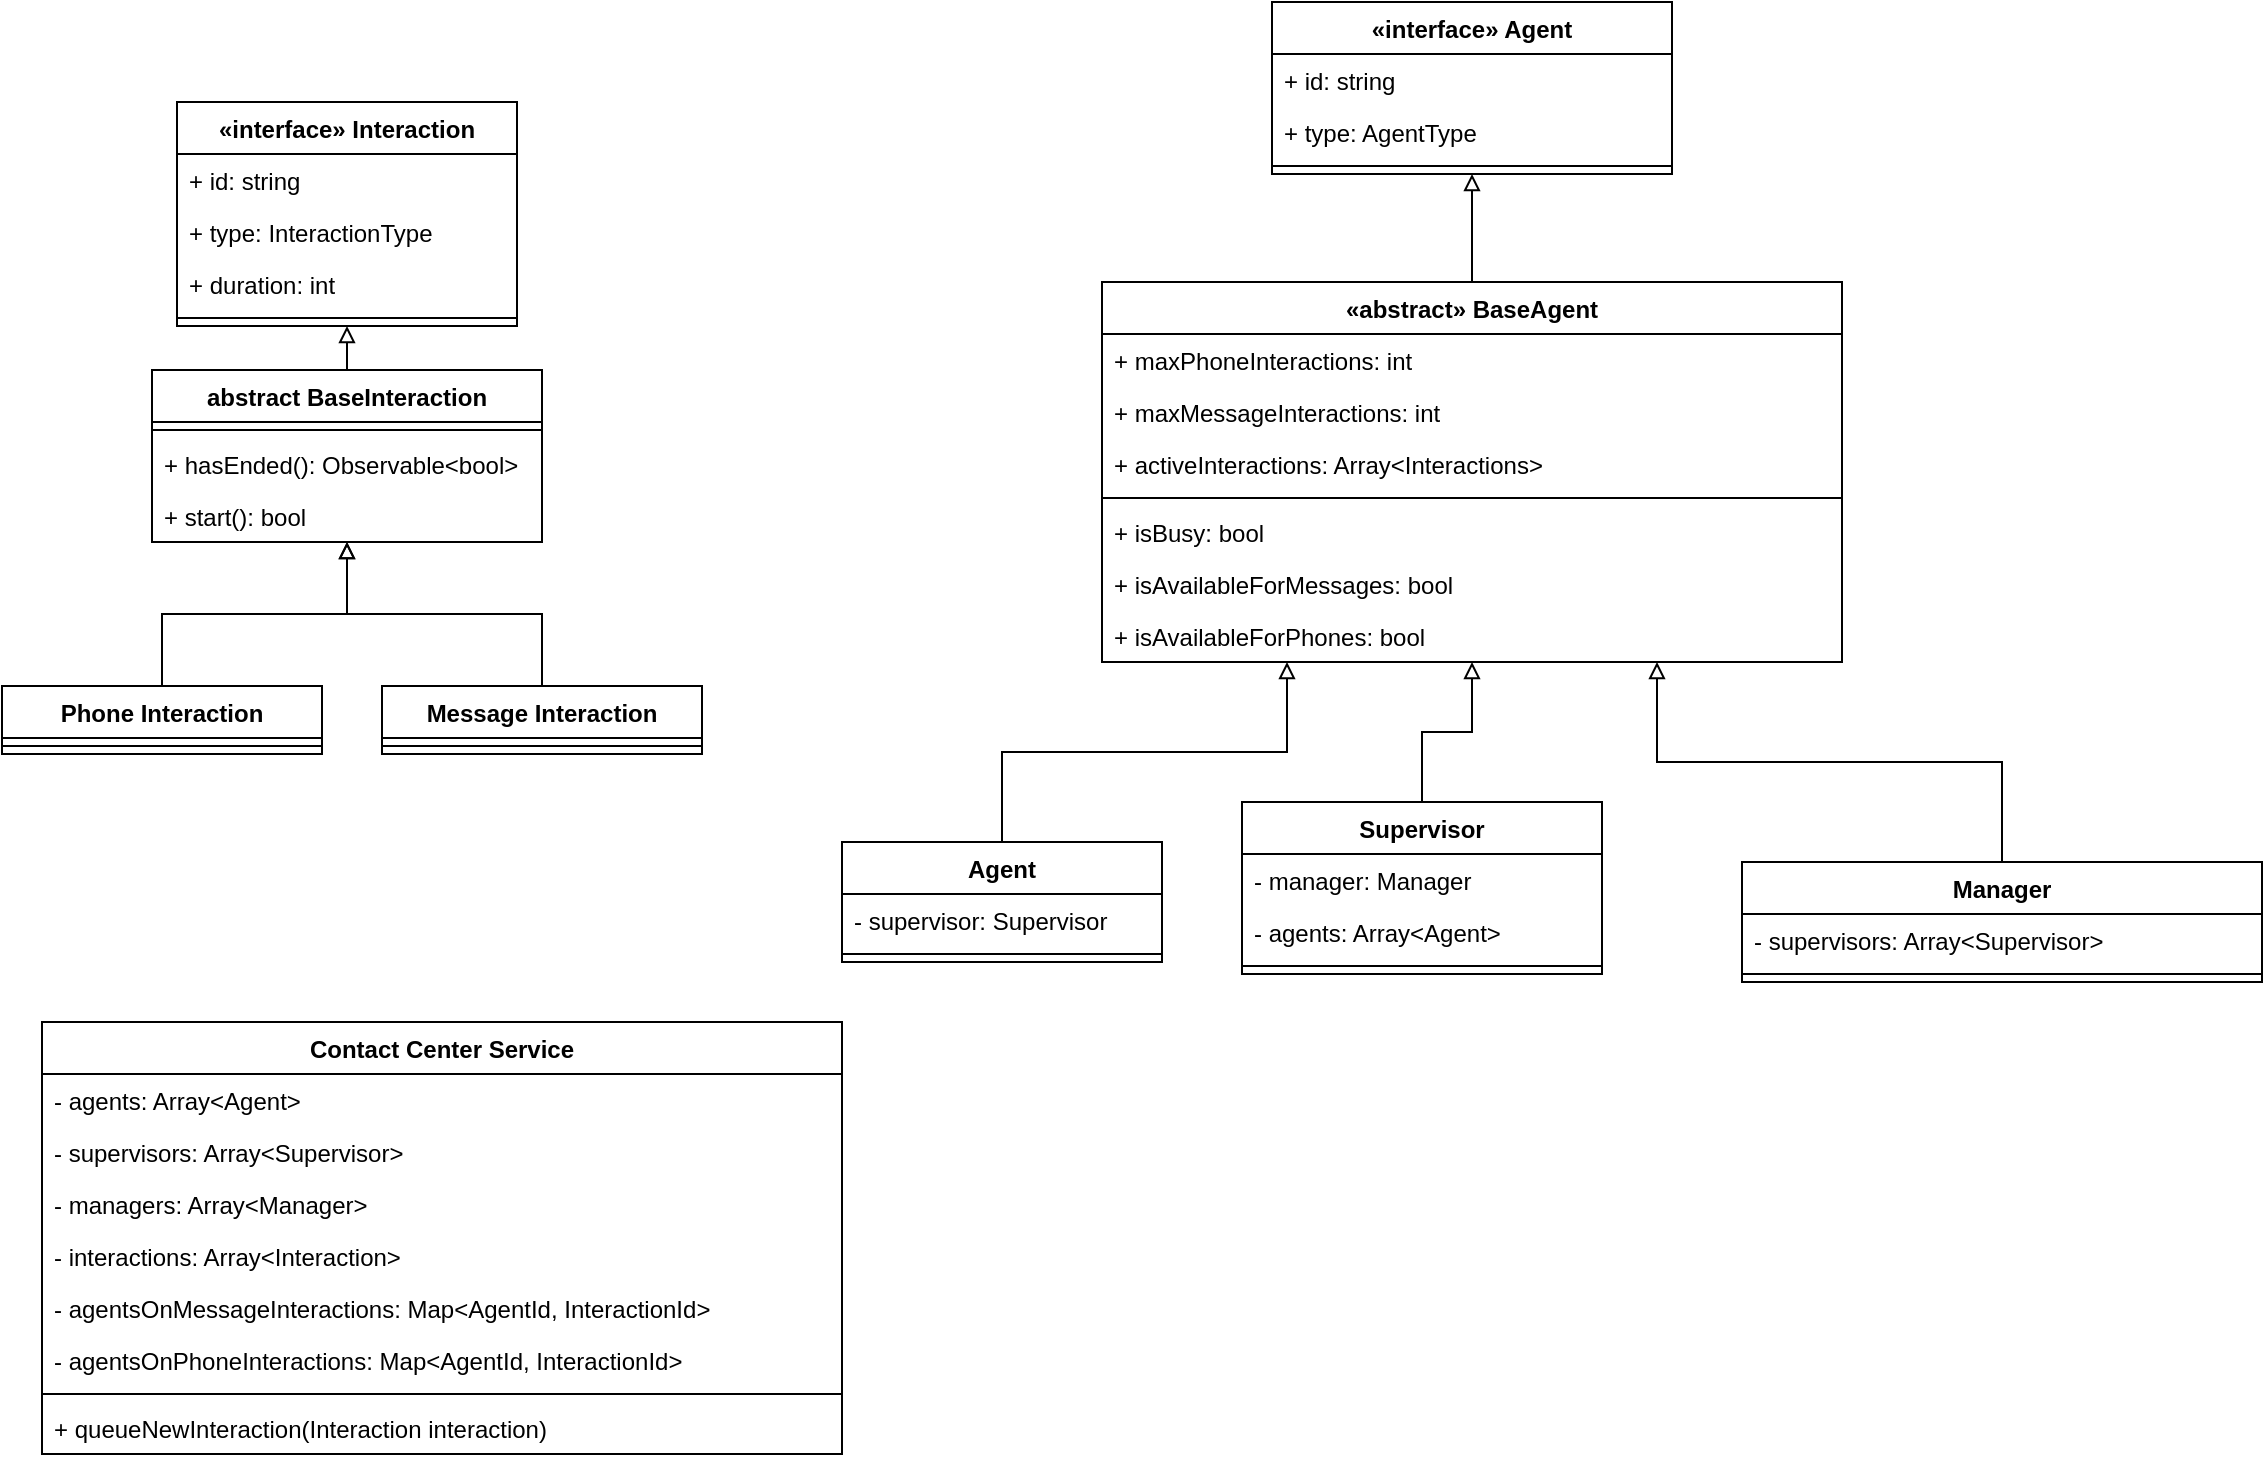 <mxfile version="14.9.6" type="device" pages="2"><diagram id="9mXvaVSuT-yr561JVfZQ" name="Classes"><mxGraphModel dx="1086" dy="1906" grid="1" gridSize="10" guides="1" tooltips="1" connect="1" arrows="1" fold="1" page="1" pageScale="1" pageWidth="850" pageHeight="1100" math="0" shadow="0"><root><mxCell id="0"/><mxCell id="1" parent="0"/><mxCell id="VfbLvijLUW6u_aJ8UXOx-10" style="edgeStyle=orthogonalEdgeStyle;rounded=0;orthogonalLoop=1;jettySize=auto;html=1;startArrow=none;startFill=0;endArrow=block;endFill=0;" parent="1" source="rVlFmZ7Iy4KIFGHd2SEh-2" target="VfbLvijLUW6u_aJ8UXOx-1" edge="1"><mxGeometry relative="1" as="geometry"/></mxCell><mxCell id="rVlFmZ7Iy4KIFGHd2SEh-2" value="Message Interaction" style="swimlane;fontStyle=1;align=center;verticalAlign=top;childLayout=stackLayout;horizontal=1;startSize=26;horizontalStack=0;resizeParent=1;resizeParentMax=0;resizeLast=0;collapsible=1;marginBottom=0;" parent="1" vertex="1"><mxGeometry x="230" y="172" width="160" height="34" as="geometry"/></mxCell><mxCell id="rVlFmZ7Iy4KIFGHd2SEh-4" value="" style="line;strokeWidth=1;fillColor=none;align=left;verticalAlign=middle;spacingTop=-1;spacingLeft=3;spacingRight=3;rotatable=0;labelPosition=right;points=[];portConstraint=eastwest;" parent="rVlFmZ7Iy4KIFGHd2SEh-2" vertex="1"><mxGeometry y="26" width="160" height="8" as="geometry"/></mxCell><mxCell id="VfbLvijLUW6u_aJ8UXOx-11" style="edgeStyle=orthogonalEdgeStyle;rounded=0;orthogonalLoop=1;jettySize=auto;html=1;startArrow=none;startFill=0;endArrow=block;endFill=0;" parent="1" source="rVlFmZ7Iy4KIFGHd2SEh-6" target="VfbLvijLUW6u_aJ8UXOx-1" edge="1"><mxGeometry relative="1" as="geometry"/></mxCell><mxCell id="rVlFmZ7Iy4KIFGHd2SEh-6" value="Phone Interaction" style="swimlane;fontStyle=1;align=center;verticalAlign=top;childLayout=stackLayout;horizontal=1;startSize=26;horizontalStack=0;resizeParent=1;resizeParentMax=0;resizeLast=0;collapsible=1;marginBottom=0;" parent="1" vertex="1"><mxGeometry x="40" y="172" width="160" height="34" as="geometry"/></mxCell><mxCell id="rVlFmZ7Iy4KIFGHd2SEh-8" value="" style="line;strokeWidth=1;fillColor=none;align=left;verticalAlign=middle;spacingTop=-1;spacingLeft=3;spacingRight=3;rotatable=0;labelPosition=right;points=[];portConstraint=eastwest;" parent="rVlFmZ7Iy4KIFGHd2SEh-6" vertex="1"><mxGeometry y="26" width="160" height="8" as="geometry"/></mxCell><mxCell id="rVlFmZ7Iy4KIFGHd2SEh-12" value="Agent" style="swimlane;fontStyle=1;align=center;verticalAlign=top;childLayout=stackLayout;horizontal=1;startSize=26;horizontalStack=0;resizeParent=1;resizeParentMax=0;resizeLast=0;collapsible=1;marginBottom=0;" parent="1" vertex="1"><mxGeometry x="460" y="250" width="160" height="60" as="geometry"/></mxCell><mxCell id="rVlFmZ7Iy4KIFGHd2SEh-13" value="- supervisor: Supervisor" style="text;strokeColor=none;fillColor=none;align=left;verticalAlign=top;spacingLeft=4;spacingRight=4;overflow=hidden;rotatable=0;points=[[0,0.5],[1,0.5]];portConstraint=eastwest;" parent="rVlFmZ7Iy4KIFGHd2SEh-12" vertex="1"><mxGeometry y="26" width="160" height="26" as="geometry"/></mxCell><mxCell id="rVlFmZ7Iy4KIFGHd2SEh-14" value="" style="line;strokeWidth=1;fillColor=none;align=left;verticalAlign=middle;spacingTop=-1;spacingLeft=3;spacingRight=3;rotatable=0;labelPosition=right;points=[];portConstraint=eastwest;" parent="rVlFmZ7Iy4KIFGHd2SEh-12" vertex="1"><mxGeometry y="52" width="160" height="8" as="geometry"/></mxCell><mxCell id="bqos2zg2RV2krhV23c68-33" style="edgeStyle=orthogonalEdgeStyle;rounded=0;orthogonalLoop=1;jettySize=auto;html=1;exitX=0.5;exitY=0;exitDx=0;exitDy=0;startArrow=none;startFill=0;endArrow=block;endFill=0;" parent="1" source="rVlFmZ7Iy4KIFGHd2SEh-16" target="rVlFmZ7Iy4KIFGHd2SEh-28" edge="1"><mxGeometry relative="1" as="geometry"/></mxCell><mxCell id="rVlFmZ7Iy4KIFGHd2SEh-16" value="Supervisor" style="swimlane;fontStyle=1;align=center;verticalAlign=top;childLayout=stackLayout;horizontal=1;startSize=26;horizontalStack=0;resizeParent=1;resizeParentMax=0;resizeLast=0;collapsible=1;marginBottom=0;" parent="1" vertex="1"><mxGeometry x="660" y="230" width="180" height="86" as="geometry"/></mxCell><mxCell id="rVlFmZ7Iy4KIFGHd2SEh-17" value="- manager: Manager" style="text;strokeColor=none;fillColor=none;align=left;verticalAlign=top;spacingLeft=4;spacingRight=4;overflow=hidden;rotatable=0;points=[[0,0.5],[1,0.5]];portConstraint=eastwest;" parent="rVlFmZ7Iy4KIFGHd2SEh-16" vertex="1"><mxGeometry y="26" width="180" height="26" as="geometry"/></mxCell><mxCell id="bqos2zg2RV2krhV23c68-34" value="- agents: Array&lt;Agent&gt;" style="text;strokeColor=none;fillColor=none;align=left;verticalAlign=top;spacingLeft=4;spacingRight=4;overflow=hidden;rotatable=0;points=[[0,0.5],[1,0.5]];portConstraint=eastwest;" parent="rVlFmZ7Iy4KIFGHd2SEh-16" vertex="1"><mxGeometry y="52" width="180" height="26" as="geometry"/></mxCell><mxCell id="rVlFmZ7Iy4KIFGHd2SEh-18" value="" style="line;strokeWidth=1;fillColor=none;align=left;verticalAlign=middle;spacingTop=-1;spacingLeft=3;spacingRight=3;rotatable=0;labelPosition=right;points=[];portConstraint=eastwest;" parent="rVlFmZ7Iy4KIFGHd2SEh-16" vertex="1"><mxGeometry y="78" width="180" height="8" as="geometry"/></mxCell><mxCell id="rVlFmZ7Iy4KIFGHd2SEh-20" value="Manager" style="swimlane;fontStyle=1;align=center;verticalAlign=top;childLayout=stackLayout;horizontal=1;startSize=26;horizontalStack=0;resizeParent=1;resizeParentMax=0;resizeLast=0;collapsible=1;marginBottom=0;" parent="1" vertex="1"><mxGeometry x="910" y="260" width="260" height="60" as="geometry"/></mxCell><mxCell id="bqos2zg2RV2krhV23c68-36" value="- supervisors: Array&lt;Supervisor&gt;" style="text;strokeColor=none;fillColor=none;align=left;verticalAlign=top;spacingLeft=4;spacingRight=4;overflow=hidden;rotatable=0;points=[[0,0.5],[1,0.5]];portConstraint=eastwest;" parent="rVlFmZ7Iy4KIFGHd2SEh-20" vertex="1"><mxGeometry y="26" width="260" height="26" as="geometry"/></mxCell><mxCell id="rVlFmZ7Iy4KIFGHd2SEh-22" value="" style="line;strokeWidth=1;fillColor=none;align=left;verticalAlign=middle;spacingTop=-1;spacingLeft=3;spacingRight=3;rotatable=0;labelPosition=right;points=[];portConstraint=eastwest;" parent="rVlFmZ7Iy4KIFGHd2SEh-20" vertex="1"><mxGeometry y="52" width="260" height="8" as="geometry"/></mxCell><mxCell id="bqos2zg2RV2krhV23c68-4" style="edgeStyle=orthogonalEdgeStyle;rounded=0;orthogonalLoop=1;jettySize=auto;html=1;exitX=0.25;exitY=1;exitDx=0;exitDy=0;endArrow=none;endFill=0;startArrow=block;startFill=0;" parent="1" source="rVlFmZ7Iy4KIFGHd2SEh-28" target="rVlFmZ7Iy4KIFGHd2SEh-12" edge="1"><mxGeometry relative="1" as="geometry"/></mxCell><mxCell id="bqos2zg2RV2krhV23c68-6" style="edgeStyle=orthogonalEdgeStyle;rounded=0;orthogonalLoop=1;jettySize=auto;html=1;exitX=0.75;exitY=1;exitDx=0;exitDy=0;endArrow=none;endFill=0;startArrow=block;startFill=0;" parent="1" source="rVlFmZ7Iy4KIFGHd2SEh-28" target="rVlFmZ7Iy4KIFGHd2SEh-20" edge="1"><mxGeometry relative="1" as="geometry"/></mxCell><mxCell id="rVlFmZ7Iy4KIFGHd2SEh-28" value="«abstract» BaseAgent" style="swimlane;fontStyle=1;align=center;verticalAlign=top;childLayout=stackLayout;horizontal=1;startSize=26;horizontalStack=0;resizeParent=1;resizeParentMax=0;resizeLast=0;collapsible=1;marginBottom=0;" parent="1" vertex="1"><mxGeometry x="590" y="-30" width="370" height="190" as="geometry"/></mxCell><mxCell id="aWb27PJC8GSQuPGXeeC0-3" value="+ maxPhoneInteractions: int" style="text;strokeColor=none;fillColor=none;align=left;verticalAlign=top;spacingLeft=4;spacingRight=4;overflow=hidden;rotatable=0;points=[[0,0.5],[1,0.5]];portConstraint=eastwest;" parent="rVlFmZ7Iy4KIFGHd2SEh-28" vertex="1"><mxGeometry y="26" width="370" height="26" as="geometry"/></mxCell><mxCell id="rVlFmZ7Iy4KIFGHd2SEh-29" value="+ maxMessageInteractions: int" style="text;strokeColor=none;fillColor=none;align=left;verticalAlign=top;spacingLeft=4;spacingRight=4;overflow=hidden;rotatable=0;points=[[0,0.5],[1,0.5]];portConstraint=eastwest;" parent="rVlFmZ7Iy4KIFGHd2SEh-28" vertex="1"><mxGeometry y="52" width="370" height="26" as="geometry"/></mxCell><mxCell id="aWb27PJC8GSQuPGXeeC0-4" value="+ activeInteractions: Array&lt;Interactions&gt;" style="text;strokeColor=none;fillColor=none;align=left;verticalAlign=top;spacingLeft=4;spacingRight=4;overflow=hidden;rotatable=0;points=[[0,0.5],[1,0.5]];portConstraint=eastwest;" parent="rVlFmZ7Iy4KIFGHd2SEh-28" vertex="1"><mxGeometry y="78" width="370" height="26" as="geometry"/></mxCell><mxCell id="rVlFmZ7Iy4KIFGHd2SEh-30" value="" style="line;strokeWidth=1;fillColor=none;align=left;verticalAlign=middle;spacingTop=-1;spacingLeft=3;spacingRight=3;rotatable=0;labelPosition=right;points=[];portConstraint=eastwest;" parent="rVlFmZ7Iy4KIFGHd2SEh-28" vertex="1"><mxGeometry y="104" width="370" height="8" as="geometry"/></mxCell><mxCell id="aWb27PJC8GSQuPGXeeC0-8" value="+ isBusy: bool" style="text;strokeColor=none;fillColor=none;align=left;verticalAlign=top;spacingLeft=4;spacingRight=4;overflow=hidden;rotatable=0;points=[[0,0.5],[1,0.5]];portConstraint=eastwest;" parent="rVlFmZ7Iy4KIFGHd2SEh-28" vertex="1"><mxGeometry y="112" width="370" height="26" as="geometry"/></mxCell><mxCell id="aWb27PJC8GSQuPGXeeC0-10" value="+ isAvailableForMessages: bool" style="text;strokeColor=none;fillColor=none;align=left;verticalAlign=top;spacingLeft=4;spacingRight=4;overflow=hidden;rotatable=0;points=[[0,0.5],[1,0.5]];portConstraint=eastwest;" parent="rVlFmZ7Iy4KIFGHd2SEh-28" vertex="1"><mxGeometry y="138" width="370" height="26" as="geometry"/></mxCell><mxCell id="aWb27PJC8GSQuPGXeeC0-9" value="+ isAvailableForPhones: bool" style="text;strokeColor=none;fillColor=none;align=left;verticalAlign=top;spacingLeft=4;spacingRight=4;overflow=hidden;rotatable=0;points=[[0,0.5],[1,0.5]];portConstraint=eastwest;" parent="rVlFmZ7Iy4KIFGHd2SEh-28" vertex="1"><mxGeometry y="164" width="370" height="26" as="geometry"/></mxCell><mxCell id="VfbLvijLUW6u_aJ8UXOx-8" style="edgeStyle=orthogonalEdgeStyle;rounded=0;orthogonalLoop=1;jettySize=auto;html=1;exitX=0.5;exitY=1;exitDx=0;exitDy=0;entryX=0.5;entryY=0;entryDx=0;entryDy=0;endArrow=none;endFill=0;startArrow=block;startFill=0;" parent="1" source="rVlFmZ7Iy4KIFGHd2SEh-40" target="VfbLvijLUW6u_aJ8UXOx-1" edge="1"><mxGeometry relative="1" as="geometry"/></mxCell><mxCell id="rVlFmZ7Iy4KIFGHd2SEh-40" value="«interface» Interaction" style="swimlane;fontStyle=1;align=center;verticalAlign=top;childLayout=stackLayout;horizontal=1;startSize=26;horizontalStack=0;resizeParent=1;resizeParentMax=0;resizeLast=0;collapsible=1;marginBottom=0;" parent="1" vertex="1"><mxGeometry x="127.5" y="-120" width="170" height="112" as="geometry"/></mxCell><mxCell id="rVlFmZ7Iy4KIFGHd2SEh-41" value="+ id: string" style="text;strokeColor=none;fillColor=none;align=left;verticalAlign=top;spacingLeft=4;spacingRight=4;overflow=hidden;rotatable=0;points=[[0,0.5],[1,0.5]];portConstraint=eastwest;" parent="rVlFmZ7Iy4KIFGHd2SEh-40" vertex="1"><mxGeometry y="26" width="170" height="26" as="geometry"/></mxCell><mxCell id="aWb27PJC8GSQuPGXeeC0-7" value="+ type: InteractionType" style="text;strokeColor=none;fillColor=none;align=left;verticalAlign=top;spacingLeft=4;spacingRight=4;overflow=hidden;rotatable=0;points=[[0,0.5],[1,0.5]];portConstraint=eastwest;" parent="rVlFmZ7Iy4KIFGHd2SEh-40" vertex="1"><mxGeometry y="52" width="170" height="26" as="geometry"/></mxCell><mxCell id="aWb27PJC8GSQuPGXeeC0-6" value="+ duration: int" style="text;strokeColor=none;fillColor=none;align=left;verticalAlign=top;spacingLeft=4;spacingRight=4;overflow=hidden;rotatable=0;points=[[0,0.5],[1,0.5]];portConstraint=eastwest;" parent="rVlFmZ7Iy4KIFGHd2SEh-40" vertex="1"><mxGeometry y="78" width="170" height="26" as="geometry"/></mxCell><mxCell id="rVlFmZ7Iy4KIFGHd2SEh-42" value="" style="line;strokeWidth=1;fillColor=none;align=left;verticalAlign=middle;spacingTop=-1;spacingLeft=3;spacingRight=3;rotatable=0;labelPosition=right;points=[];portConstraint=eastwest;" parent="rVlFmZ7Iy4KIFGHd2SEh-40" vertex="1"><mxGeometry y="104" width="170" height="8" as="geometry"/></mxCell><mxCell id="bqos2zg2RV2krhV23c68-8" value="Contact Center Service" style="swimlane;fontStyle=1;align=center;verticalAlign=top;childLayout=stackLayout;horizontal=1;startSize=26;horizontalStack=0;resizeParent=1;resizeParentMax=0;resizeLast=0;collapsible=1;marginBottom=0;" parent="1" vertex="1"><mxGeometry x="60" y="340" width="400" height="216" as="geometry"/></mxCell><mxCell id="bqos2zg2RV2krhV23c68-9" value="- agents: Array&lt;Agent&gt;" style="text;strokeColor=none;fillColor=none;align=left;verticalAlign=top;spacingLeft=4;spacingRight=4;overflow=hidden;rotatable=0;points=[[0,0.5],[1,0.5]];portConstraint=eastwest;" parent="bqos2zg2RV2krhV23c68-8" vertex="1"><mxGeometry y="26" width="400" height="26" as="geometry"/></mxCell><mxCell id="aWb27PJC8GSQuPGXeeC0-24" value="- supervisors: Array&lt;Supervisor&gt;" style="text;strokeColor=none;fillColor=none;align=left;verticalAlign=top;spacingLeft=4;spacingRight=4;overflow=hidden;rotatable=0;points=[[0,0.5],[1,0.5]];portConstraint=eastwest;" parent="bqos2zg2RV2krhV23c68-8" vertex="1"><mxGeometry y="52" width="400" height="26" as="geometry"/></mxCell><mxCell id="aWb27PJC8GSQuPGXeeC0-23" value="- managers: Array&lt;Manager&gt;" style="text;strokeColor=none;fillColor=none;align=left;verticalAlign=top;spacingLeft=4;spacingRight=4;overflow=hidden;rotatable=0;points=[[0,0.5],[1,0.5]];portConstraint=eastwest;" parent="bqos2zg2RV2krhV23c68-8" vertex="1"><mxGeometry y="78" width="400" height="26" as="geometry"/></mxCell><mxCell id="aWb27PJC8GSQuPGXeeC0-2" value="- interactions: Array&lt;Interaction&gt;" style="text;strokeColor=none;fillColor=none;align=left;verticalAlign=top;spacingLeft=4;spacingRight=4;overflow=hidden;rotatable=0;points=[[0,0.5],[1,0.5]];portConstraint=eastwest;" parent="bqos2zg2RV2krhV23c68-8" vertex="1"><mxGeometry y="104" width="400" height="26" as="geometry"/></mxCell><mxCell id="bqos2zg2RV2krhV23c68-17" value="- agentsOnMessageInteractions: Map&lt;AgentId, InteractionId&gt;" style="text;strokeColor=none;fillColor=none;align=left;verticalAlign=top;spacingLeft=4;spacingRight=4;overflow=hidden;rotatable=0;points=[[0,0.5],[1,0.5]];portConstraint=eastwest;" parent="bqos2zg2RV2krhV23c68-8" vertex="1"><mxGeometry y="130" width="400" height="26" as="geometry"/></mxCell><mxCell id="aWb27PJC8GSQuPGXeeC0-1" value="- agentsOnPhoneInteractions: Map&lt;AgentId, InteractionId&gt;" style="text;strokeColor=none;fillColor=none;align=left;verticalAlign=top;spacingLeft=4;spacingRight=4;overflow=hidden;rotatable=0;points=[[0,0.5],[1,0.5]];portConstraint=eastwest;" parent="bqos2zg2RV2krhV23c68-8" vertex="1"><mxGeometry y="156" width="400" height="26" as="geometry"/></mxCell><mxCell id="bqos2zg2RV2krhV23c68-10" value="" style="line;strokeWidth=1;fillColor=none;align=left;verticalAlign=middle;spacingTop=-1;spacingLeft=3;spacingRight=3;rotatable=0;labelPosition=right;points=[];portConstraint=eastwest;" parent="bqos2zg2RV2krhV23c68-8" vertex="1"><mxGeometry y="182" width="400" height="8" as="geometry"/></mxCell><mxCell id="_GVW7TMEbYRuiCOnkN0X-1" value="+ queueNewInteraction(Interaction interaction)" style="text;strokeColor=none;fillColor=none;align=left;verticalAlign=top;spacingLeft=4;spacingRight=4;overflow=hidden;rotatable=0;points=[[0,0.5],[1,0.5]];portConstraint=eastwest;" vertex="1" parent="bqos2zg2RV2krhV23c68-8"><mxGeometry y="190" width="400" height="26" as="geometry"/></mxCell><mxCell id="VfbLvijLUW6u_aJ8UXOx-1" value="abstract BaseInteraction" style="swimlane;fontStyle=1;align=center;verticalAlign=top;childLayout=stackLayout;horizontal=1;startSize=26;horizontalStack=0;resizeParent=1;resizeParentMax=0;resizeLast=0;collapsible=1;marginBottom=0;" parent="1" vertex="1"><mxGeometry x="115" y="14" width="195" height="86" as="geometry"/></mxCell><mxCell id="VfbLvijLUW6u_aJ8UXOx-3" value="" style="line;strokeWidth=1;fillColor=none;align=left;verticalAlign=middle;spacingTop=-1;spacingLeft=3;spacingRight=3;rotatable=0;labelPosition=right;points=[];portConstraint=eastwest;" parent="VfbLvijLUW6u_aJ8UXOx-1" vertex="1"><mxGeometry y="26" width="195" height="8" as="geometry"/></mxCell><mxCell id="VfbLvijLUW6u_aJ8UXOx-6" value="+ hasEnded(): Observable&lt;bool&gt;" style="text;strokeColor=none;fillColor=none;align=left;verticalAlign=top;spacingLeft=4;spacingRight=4;overflow=hidden;rotatable=0;points=[[0,0.5],[1,0.5]];portConstraint=eastwest;" parent="VfbLvijLUW6u_aJ8UXOx-1" vertex="1"><mxGeometry y="34" width="195" height="26" as="geometry"/></mxCell><mxCell id="VfbLvijLUW6u_aJ8UXOx-5" value="+ start(): bool" style="text;strokeColor=none;fillColor=none;align=left;verticalAlign=top;spacingLeft=4;spacingRight=4;overflow=hidden;rotatable=0;points=[[0,0.5],[1,0.5]];portConstraint=eastwest;" parent="VfbLvijLUW6u_aJ8UXOx-1" vertex="1"><mxGeometry y="60" width="195" height="26" as="geometry"/></mxCell><mxCell id="aWb27PJC8GSQuPGXeeC0-16" style="edgeStyle=orthogonalEdgeStyle;rounded=0;orthogonalLoop=1;jettySize=auto;html=1;exitX=0.5;exitY=1;exitDx=0;exitDy=0;startArrow=block;startFill=0;endArrow=none;endFill=0;" parent="1" source="aWb27PJC8GSQuPGXeeC0-11" target="rVlFmZ7Iy4KIFGHd2SEh-28" edge="1"><mxGeometry relative="1" as="geometry"/></mxCell><mxCell id="aWb27PJC8GSQuPGXeeC0-11" value="«interface» Agent" style="swimlane;fontStyle=1;align=center;verticalAlign=top;childLayout=stackLayout;horizontal=1;startSize=26;horizontalStack=0;resizeParent=1;resizeParentMax=0;resizeLast=0;collapsible=1;marginBottom=0;" parent="1" vertex="1"><mxGeometry x="675" y="-170" width="200" height="86" as="geometry"/></mxCell><mxCell id="aWb27PJC8GSQuPGXeeC0-12" value="+ id: string" style="text;strokeColor=none;fillColor=none;align=left;verticalAlign=top;spacingLeft=4;spacingRight=4;overflow=hidden;rotatable=0;points=[[0,0.5],[1,0.5]];portConstraint=eastwest;" parent="aWb27PJC8GSQuPGXeeC0-11" vertex="1"><mxGeometry y="26" width="200" height="26" as="geometry"/></mxCell><mxCell id="aWb27PJC8GSQuPGXeeC0-13" value="+ type: AgentType" style="text;strokeColor=none;fillColor=none;align=left;verticalAlign=top;spacingLeft=4;spacingRight=4;overflow=hidden;rotatable=0;points=[[0,0.5],[1,0.5]];portConstraint=eastwest;" parent="aWb27PJC8GSQuPGXeeC0-11" vertex="1"><mxGeometry y="52" width="200" height="26" as="geometry"/></mxCell><mxCell id="aWb27PJC8GSQuPGXeeC0-15" value="" style="line;strokeWidth=1;fillColor=none;align=left;verticalAlign=middle;spacingTop=-1;spacingLeft=3;spacingRight=3;rotatable=0;labelPosition=right;points=[];portConstraint=eastwest;" parent="aWb27PJC8GSQuPGXeeC0-11" vertex="1"><mxGeometry y="78" width="200" height="8" as="geometry"/></mxCell></root></mxGraphModel></diagram><diagram id="X7nQB1wiBKxIS-zTiMWH" name="Flow"><mxGraphModel dx="1086" dy="806" grid="1" gridSize="10" guides="1" tooltips="1" connect="1" arrows="1" fold="1" page="1" pageScale="1" pageWidth="827" pageHeight="1169" math="0" shadow="0"><root><mxCell id="nzC5I7efXiTQzMB4yumk-0"/><mxCell id="nzC5I7efXiTQzMB4yumk-1" parent="nzC5I7efXiTQzMB4yumk-0"/><mxCell id="nzC5I7efXiTQzMB4yumk-11" style="edgeStyle=orthogonalEdgeStyle;rounded=0;orthogonalLoop=1;jettySize=auto;html=1;exitX=0.5;exitY=1;exitDx=0;exitDy=0;entryX=0.5;entryY=0;entryDx=0;entryDy=0;" edge="1" parent="nzC5I7efXiTQzMB4yumk-1" source="nzC5I7efXiTQzMB4yumk-2" target="nzC5I7efXiTQzMB4yumk-8"><mxGeometry relative="1" as="geometry"/></mxCell><mxCell id="nzC5I7efXiTQzMB4yumk-2" value="New Interaction" style="ellipse;whiteSpace=wrap;html=1;aspect=fixed;" vertex="1" parent="nzC5I7efXiTQzMB4yumk-1"><mxGeometry x="350" y="80" width="80" height="80" as="geometry"/></mxCell><mxCell id="nzC5I7efXiTQzMB4yumk-3" value="&lt;h1&gt;Contact Center Flow&lt;/h1&gt;&lt;p&gt;A new interaction enters the Contact Center, this graph describe how it's handled&lt;/p&gt;" style="text;html=1;strokeColor=none;fillColor=none;spacing=5;spacingTop=-20;whiteSpace=wrap;overflow=hidden;rounded=0;" vertex="1" parent="nzC5I7efXiTQzMB4yumk-1"><mxGeometry x="20" y="20" width="190" height="120" as="geometry"/></mxCell><mxCell id="nzC5I7efXiTQzMB4yumk-17" value="" style="edgeStyle=orthogonalEdgeStyle;rounded=0;orthogonalLoop=1;jettySize=auto;html=1;" edge="1" parent="nzC5I7efXiTQzMB4yumk-1" source="nzC5I7efXiTQzMB4yumk-4" target="nzC5I7efXiTQzMB4yumk-13"><mxGeometry relative="1" as="geometry"/></mxCell><mxCell id="nzC5I7efXiTQzMB4yumk-21" value="" style="edgeStyle=orthogonalEdgeStyle;rounded=0;orthogonalLoop=1;jettySize=auto;html=1;" edge="1" parent="nzC5I7efXiTQzMB4yumk-1" source="nzC5I7efXiTQzMB4yumk-4" target="nzC5I7efXiTQzMB4yumk-20"><mxGeometry relative="1" as="geometry"/></mxCell><mxCell id="nzC5I7efXiTQzMB4yumk-4" value="Is Any Agent Available" style="rhombus;whiteSpace=wrap;html=1;" vertex="1" parent="nzC5I7efXiTQzMB4yumk-1"><mxGeometry x="345" y="320" width="90" height="100" as="geometry"/></mxCell><mxCell id="nzC5I7efXiTQzMB4yumk-12" style="edgeStyle=orthogonalEdgeStyle;rounded=0;orthogonalLoop=1;jettySize=auto;html=1;exitX=0.5;exitY=1;exitDx=0;exitDy=0;" edge="1" parent="nzC5I7efXiTQzMB4yumk-1" source="nzC5I7efXiTQzMB4yumk-8" target="nzC5I7efXiTQzMB4yumk-4"><mxGeometry relative="1" as="geometry"/></mxCell><mxCell id="nzC5I7efXiTQzMB4yumk-8" value="Enter Contact Center" style="whiteSpace=wrap;html=1;aspect=fixed;" vertex="1" parent="nzC5I7efXiTQzMB4yumk-1"><mxGeometry x="350" y="200" width="80" height="80" as="geometry"/></mxCell><mxCell id="nzC5I7efXiTQzMB4yumk-15" value="" style="edgeStyle=orthogonalEdgeStyle;rounded=0;orthogonalLoop=1;jettySize=auto;html=1;" edge="1" parent="nzC5I7efXiTQzMB4yumk-1" source="nzC5I7efXiTQzMB4yumk-13" target="nzC5I7efXiTQzMB4yumk-14"><mxGeometry relative="1" as="geometry"/></mxCell><mxCell id="nzC5I7efXiTQzMB4yumk-13" value="Assign to Agent" style="whiteSpace=wrap;html=1;aspect=fixed;" vertex="1" parent="nzC5I7efXiTQzMB4yumk-1"><mxGeometry x="220" y="330" width="80" height="80" as="geometry"/></mxCell><mxCell id="nzC5I7efXiTQzMB4yumk-14" value="Consume Interaction" style="ellipse;whiteSpace=wrap;html=1;aspect=fixed;" vertex="1" parent="nzC5I7efXiTQzMB4yumk-1"><mxGeometry x="100" y="330" width="80" height="80" as="geometry"/></mxCell><mxCell id="nzC5I7efXiTQzMB4yumk-18" value="Yes" style="text;html=1;strokeColor=none;fillColor=none;align=center;verticalAlign=middle;whiteSpace=wrap;rounded=0;" vertex="1" parent="nzC5I7efXiTQzMB4yumk-1"><mxGeometry x="310" y="350" width="40" height="20" as="geometry"/></mxCell><mxCell id="nzC5I7efXiTQzMB4yumk-19" value="No" style="text;html=1;strokeColor=none;fillColor=none;align=center;verticalAlign=middle;whiteSpace=wrap;rounded=0;" vertex="1" parent="nzC5I7efXiTQzMB4yumk-1"><mxGeometry x="350" y="410" width="40" height="20" as="geometry"/></mxCell><mxCell id="nzC5I7efXiTQzMB4yumk-25" value="" style="edgeStyle=orthogonalEdgeStyle;rounded=0;orthogonalLoop=1;jettySize=auto;html=1;" edge="1" parent="nzC5I7efXiTQzMB4yumk-1" source="nzC5I7efXiTQzMB4yumk-20" target="nzC5I7efXiTQzMB4yumk-23"><mxGeometry relative="1" as="geometry"/></mxCell><mxCell id="nzC5I7efXiTQzMB4yumk-29" value="" style="edgeStyle=orthogonalEdgeStyle;rounded=0;orthogonalLoop=1;jettySize=auto;html=1;" edge="1" parent="nzC5I7efXiTQzMB4yumk-1" source="nzC5I7efXiTQzMB4yumk-20" target="nzC5I7efXiTQzMB4yumk-28"><mxGeometry relative="1" as="geometry"/></mxCell><mxCell id="nzC5I7efXiTQzMB4yumk-20" value="Is Any Supervisor&lt;br&gt;Available" style="rhombus;whiteSpace=wrap;html=1;" vertex="1" parent="nzC5I7efXiTQzMB4yumk-1"><mxGeometry x="345" y="460" width="90" height="100" as="geometry"/></mxCell><mxCell id="nzC5I7efXiTQzMB4yumk-22" value="" style="edgeStyle=orthogonalEdgeStyle;rounded=0;orthogonalLoop=1;jettySize=auto;html=1;" edge="1" parent="nzC5I7efXiTQzMB4yumk-1" source="nzC5I7efXiTQzMB4yumk-23" target="nzC5I7efXiTQzMB4yumk-24"><mxGeometry relative="1" as="geometry"/></mxCell><mxCell id="nzC5I7efXiTQzMB4yumk-23" value="Assign to Supervisor" style="whiteSpace=wrap;html=1;aspect=fixed;" vertex="1" parent="nzC5I7efXiTQzMB4yumk-1"><mxGeometry x="220" y="470" width="80" height="80" as="geometry"/></mxCell><mxCell id="nzC5I7efXiTQzMB4yumk-24" value="Consume Interaction" style="ellipse;whiteSpace=wrap;html=1;aspect=fixed;" vertex="1" parent="nzC5I7efXiTQzMB4yumk-1"><mxGeometry x="100" y="470" width="80" height="80" as="geometry"/></mxCell><mxCell id="nzC5I7efXiTQzMB4yumk-26" value="Yes" style="text;html=1;strokeColor=none;fillColor=none;align=center;verticalAlign=middle;whiteSpace=wrap;rounded=0;" vertex="1" parent="nzC5I7efXiTQzMB4yumk-1"><mxGeometry x="310" y="490" width="40" height="20" as="geometry"/></mxCell><mxCell id="nzC5I7efXiTQzMB4yumk-27" value="No" style="text;html=1;strokeColor=none;fillColor=none;align=center;verticalAlign=middle;whiteSpace=wrap;rounded=0;" vertex="1" parent="nzC5I7efXiTQzMB4yumk-1"><mxGeometry x="350" y="550" width="40" height="20" as="geometry"/></mxCell><mxCell id="nzC5I7efXiTQzMB4yumk-33" value="" style="edgeStyle=orthogonalEdgeStyle;rounded=0;orthogonalLoop=1;jettySize=auto;html=1;" edge="1" parent="nzC5I7efXiTQzMB4yumk-1" source="nzC5I7efXiTQzMB4yumk-28" target="nzC5I7efXiTQzMB4yumk-31"><mxGeometry relative="1" as="geometry"/></mxCell><mxCell id="nzC5I7efXiTQzMB4yumk-37" value="" style="edgeStyle=orthogonalEdgeStyle;rounded=0;orthogonalLoop=1;jettySize=auto;html=1;" edge="1" parent="nzC5I7efXiTQzMB4yumk-1" source="nzC5I7efXiTQzMB4yumk-28" target="nzC5I7efXiTQzMB4yumk-36"><mxGeometry relative="1" as="geometry"/></mxCell><mxCell id="nzC5I7efXiTQzMB4yumk-28" value="Is Manager Available" style="rhombus;whiteSpace=wrap;html=1;" vertex="1" parent="nzC5I7efXiTQzMB4yumk-1"><mxGeometry x="345" y="600" width="90" height="100" as="geometry"/></mxCell><mxCell id="nzC5I7efXiTQzMB4yumk-30" value="" style="edgeStyle=orthogonalEdgeStyle;rounded=0;orthogonalLoop=1;jettySize=auto;html=1;" edge="1" parent="nzC5I7efXiTQzMB4yumk-1" source="nzC5I7efXiTQzMB4yumk-31" target="nzC5I7efXiTQzMB4yumk-32"><mxGeometry relative="1" as="geometry"/></mxCell><mxCell id="nzC5I7efXiTQzMB4yumk-31" value="Assign to Manager" style="whiteSpace=wrap;html=1;aspect=fixed;" vertex="1" parent="nzC5I7efXiTQzMB4yumk-1"><mxGeometry x="220" y="610" width="80" height="80" as="geometry"/></mxCell><mxCell id="nzC5I7efXiTQzMB4yumk-32" value="Consume Interaction" style="ellipse;whiteSpace=wrap;html=1;aspect=fixed;" vertex="1" parent="nzC5I7efXiTQzMB4yumk-1"><mxGeometry x="100" y="610" width="80" height="80" as="geometry"/></mxCell><mxCell id="nzC5I7efXiTQzMB4yumk-34" value="Yes" style="text;html=1;strokeColor=none;fillColor=none;align=center;verticalAlign=middle;whiteSpace=wrap;rounded=0;" vertex="1" parent="nzC5I7efXiTQzMB4yumk-1"><mxGeometry x="310" y="630" width="40" height="20" as="geometry"/></mxCell><mxCell id="nzC5I7efXiTQzMB4yumk-35" value="No" style="text;html=1;strokeColor=none;fillColor=none;align=center;verticalAlign=middle;whiteSpace=wrap;rounded=0;" vertex="1" parent="nzC5I7efXiTQzMB4yumk-1"><mxGeometry x="350" y="690" width="40" height="20" as="geometry"/></mxCell><mxCell id="nzC5I7efXiTQzMB4yumk-36" value="Discard Interaction" style="ellipse;whiteSpace=wrap;html=1;aspect=fixed;" vertex="1" parent="nzC5I7efXiTQzMB4yumk-1"><mxGeometry x="350" y="740" width="80" height="80" as="geometry"/></mxCell></root></mxGraphModel></diagram></mxfile>